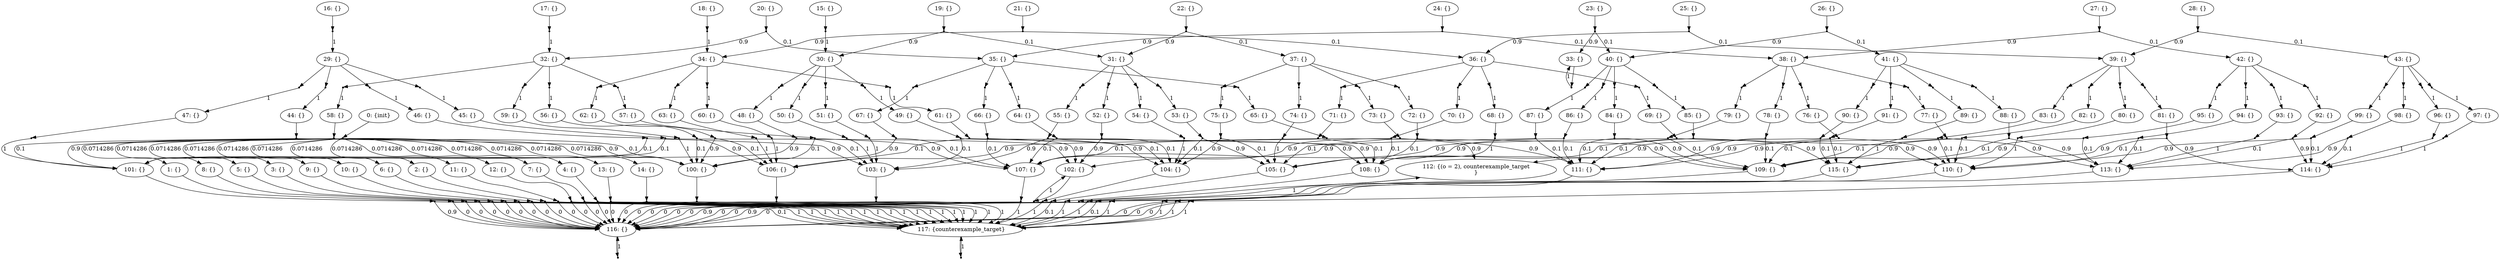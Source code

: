 digraph model {
	0 [ label = "0: {init}" ];
	1 [ label = "1: {}" ];
	2 [ label = "2: {}" ];
	3 [ label = "3: {}" ];
	4 [ label = "4: {}" ];
	5 [ label = "5: {}" ];
	6 [ label = "6: {}" ];
	7 [ label = "7: {}" ];
	8 [ label = "8: {}" ];
	9 [ label = "9: {}" ];
	10 [ label = "10: {}" ];
	11 [ label = "11: {}" ];
	12 [ label = "12: {}" ];
	13 [ label = "13: {}" ];
	14 [ label = "14: {}" ];
	15 [ label = "15: {}" ];
	16 [ label = "16: {}" ];
	17 [ label = "17: {}" ];
	18 [ label = "18: {}" ];
	19 [ label = "19: {}" ];
	20 [ label = "20: {}" ];
	21 [ label = "21: {}" ];
	22 [ label = "22: {}" ];
	23 [ label = "23: {}" ];
	24 [ label = "24: {}" ];
	25 [ label = "25: {}" ];
	26 [ label = "26: {}" ];
	27 [ label = "27: {}" ];
	28 [ label = "28: {}" ];
	29 [ label = "29: {}" ];
	30 [ label = "30: {}" ];
	31 [ label = "31: {}" ];
	32 [ label = "32: {}" ];
	33 [ label = "33: {}" ];
	34 [ label = "34: {}" ];
	35 [ label = "35: {}" ];
	36 [ label = "36: {}" ];
	37 [ label = "37: {}" ];
	38 [ label = "38: {}" ];
	39 [ label = "39: {}" ];
	40 [ label = "40: {}" ];
	41 [ label = "41: {}" ];
	42 [ label = "42: {}" ];
	43 [ label = "43: {}" ];
	44 [ label = "44: {}" ];
	45 [ label = "45: {}" ];
	46 [ label = "46: {}" ];
	47 [ label = "47: {}" ];
	48 [ label = "48: {}" ];
	49 [ label = "49: {}" ];
	50 [ label = "50: {}" ];
	51 [ label = "51: {}" ];
	52 [ label = "52: {}" ];
	53 [ label = "53: {}" ];
	54 [ label = "54: {}" ];
	55 [ label = "55: {}" ];
	56 [ label = "56: {}" ];
	57 [ label = "57: {}" ];
	58 [ label = "58: {}" ];
	59 [ label = "59: {}" ];
	60 [ label = "60: {}" ];
	61 [ label = "61: {}" ];
	62 [ label = "62: {}" ];
	63 [ label = "63: {}" ];
	64 [ label = "64: {}" ];
	65 [ label = "65: {}" ];
	66 [ label = "66: {}" ];
	67 [ label = "67: {}" ];
	68 [ label = "68: {}" ];
	69 [ label = "69: {}" ];
	70 [ label = "70: {}" ];
	71 [ label = "71: {}" ];
	72 [ label = "72: {}" ];
	73 [ label = "73: {}" ];
	74 [ label = "74: {}" ];
	75 [ label = "75: {}" ];
	76 [ label = "76: {}" ];
	77 [ label = "77: {}" ];
	78 [ label = "78: {}" ];
	79 [ label = "79: {}" ];
	80 [ label = "80: {}" ];
	81 [ label = "81: {}" ];
	82 [ label = "82: {}" ];
	83 [ label = "83: {}" ];
	84 [ label = "84: {}" ];
	85 [ label = "85: {}" ];
	86 [ label = "86: {}" ];
	87 [ label = "87: {}" ];
	88 [ label = "88: {}" ];
	89 [ label = "89: {}" ];
	90 [ label = "90: {}" ];
	91 [ label = "91: {}" ];
	92 [ label = "92: {}" ];
	93 [ label = "93: {}" ];
	94 [ label = "94: {}" ];
	95 [ label = "95: {}" ];
	96 [ label = "96: {}" ];
	97 [ label = "97: {}" ];
	98 [ label = "98: {}" ];
	99 [ label = "99: {}" ];
	100 [ label = "100: {}" ];
	101 [ label = "101: {}" ];
	102 [ label = "102: {}" ];
	103 [ label = "103: {}" ];
	104 [ label = "104: {}" ];
	105 [ label = "105: {}" ];
	106 [ label = "106: {}" ];
	107 [ label = "107: {}" ];
	108 [ label = "108: {}" ];
	109 [ label = "109: {}" ];
	110 [ label = "110: {}" ];
	111 [ label = "111: {}" ];
	112 [ label = "112: {(o = 2), counterexample_target
}" ];
	113 [ label = "113: {}" ];
	114 [ label = "114: {}" ];
	115 [ label = "115: {}" ];
	116 [ label = "116: {}" ];
	117 [ label = "117: {counterexample_target}" ];
	"0c0" [shape = "point"];
	0 -> "0c0";
	"0c0" -> 1 [ label= "0.0714286" ];
	"0c0" -> 2 [ label= "0.0714286" ];
	"0c0" -> 3 [ label= "0.0714286" ];
	"0c0" -> 4 [ label= "0.0714286" ];
	"0c0" -> 5 [ label= "0.0714286" ];
	"0c0" -> 6 [ label= "0.0714286" ];
	"0c0" -> 7 [ label= "0.0714286" ];
	"0c0" -> 8 [ label= "0.0714286" ];
	"0c0" -> 9 [ label= "0.0714286" ];
	"0c0" -> 10 [ label= "0.0714286" ];
	"0c0" -> 11 [ label= "0.0714286" ];
	"0c0" -> 12 [ label= "0.0714286" ];
	"0c0" -> 13 [ label= "0.0714286" ];
	"0c0" -> 14 [ label= "0.0714286" ];
	"1c0" [shape = "point"];
	1 -> "1c0";
	"1c0" -> 116 [ label= "0" ];
	"1c0" -> 117 [ label= "1" ];
	"2c0" [shape = "point"];
	2 -> "2c0";
	"2c0" -> 116 [ label= "0" ];
	"2c0" -> 117 [ label= "1" ];
	"3c0" [shape = "point"];
	3 -> "3c0";
	"3c0" -> 116 [ label= "0" ];
	"3c0" -> 117 [ label= "1" ];
	"4c0" [shape = "point"];
	4 -> "4c0";
	"4c0" -> 116 [ label= "0" ];
	"4c0" -> 117 [ label= "1" ];
	"5c0" [shape = "point"];
	5 -> "5c0";
	"5c0" -> 116 [ label= "0" ];
	"5c0" -> 117 [ label= "1" ];
	"6c0" [shape = "point"];
	6 -> "6c0";
	"6c0" -> 116 [ label= "0" ];
	"6c0" -> 117 [ label= "1" ];
	"7c0" [shape = "point"];
	7 -> "7c0";
	"7c0" -> 116 [ label= "0" ];
	"7c0" -> 117 [ label= "1" ];
	"8c0" [shape = "point"];
	8 -> "8c0";
	"8c0" -> 116 [ label= "0" ];
	"8c0" -> 117 [ label= "1" ];
	"9c0" [shape = "point"];
	9 -> "9c0";
	"9c0" -> 116 [ label= "0" ];
	"9c0" -> 117 [ label= "1" ];
	"10c0" [shape = "point"];
	10 -> "10c0";
	"10c0" -> 116 [ label= "0" ];
	"10c0" -> 117 [ label= "1" ];
	"11c0" [shape = "point"];
	11 -> "11c0";
	"11c0" -> 116 [ label= "0" ];
	"11c0" -> 117 [ label= "1" ];
	"12c0" [shape = "point"];
	12 -> "12c0";
	"12c0" -> 116 [ label= "0" ];
	"12c0" -> 117 [ label= "1" ];
	"13c0" [shape = "point"];
	13 -> "13c0";
	"13c0" -> 116 [ label= "0" ];
	"13c0" -> 117 [ label= "1" ];
	"14c0" [shape = "point"];
	14 -> "14c0";
	"14c0" -> 116 [ label= "0" ];
	"14c0" -> 117 [ label= "1" ];
	"15c0" [shape = "point"];
	15 -> "15c0";
	"15c0" -> 30 [ label= "1" ];
	"16c0" [shape = "point"];
	16 -> "16c0";
	"16c0" -> 29 [ label= "1" ];
	"17c0" [shape = "point"];
	17 -> "17c0";
	"17c0" -> 32 [ label= "1" ];
	"18c0" [shape = "point"];
	18 -> "18c0";
	"18c0" -> 34 [ label= "1" ];
	"19c0" [shape = "point"];
	19 -> "19c0";
	"19c0" -> 30 [ label= "0.9" ];
	"19c0" -> 31 [ label= "0.1" ];
	"20c0" [shape = "point"];
	20 -> "20c0";
	"20c0" -> 32 [ label= "0.9" ];
	"20c0" -> 35 [ label= "0.1" ];
	"21c0" [shape = "point"];
	21 -> "21c0";
	"21c0" -> 34 [ label= "0.9" ];
	"21c0" -> 36 [ label= "0.1" ];
	"22c0" [shape = "point"];
	22 -> "22c0";
	"22c0" -> 31 [ label= "0.9" ];
	"22c0" -> 37 [ label= "0.1" ];
	"23c0" [shape = "point"];
	23 -> "23c0";
	"23c0" -> 33 [ label= "0.9" ];
	"23c0" -> 40 [ label= "0.1" ];
	"24c0" [shape = "point"];
	24 -> "24c0";
	"24c0" -> 35 [ label= "0.9" ];
	"24c0" -> 38 [ label= "0.1" ];
	"25c0" [shape = "point"];
	25 -> "25c0";
	"25c0" -> 36 [ label= "0.9" ];
	"25c0" -> 39 [ label= "0.1" ];
	"26c0" [shape = "point"];
	26 -> "26c0";
	"26c0" -> 40 [ label= "0.9" ];
	"26c0" -> 41 [ label= "0.1" ];
	"27c0" [shape = "point"];
	27 -> "27c0";
	"27c0" -> 38 [ label= "0.9" ];
	"27c0" -> 42 [ label= "0.1" ];
	"28c0" [shape = "point"];
	28 -> "28c0";
	"28c0" -> 39 [ label= "0.9" ];
	"28c0" -> 43 [ label= "0.1" ];
	"29c0" [shape = "point"];
	29 -> "29c0";
	"29c0" -> 44 [ label= "1" ];
	"29c1" [shape = "point"];
	29 -> "29c1";
	"29c1" -> 45 [ label= "1" ];
	"29c2" [shape = "point"];
	29 -> "29c2";
	"29c2" -> 46 [ label= "1" ];
	"29c3" [shape = "point"];
	29 -> "29c3";
	"29c3" -> 47 [ label= "1" ];
	"30c0" [shape = "point"];
	30 -> "30c0";
	"30c0" -> 48 [ label= "1" ];
	"30c1" [shape = "point"];
	30 -> "30c1";
	"30c1" -> 49 [ label= "1" ];
	"30c2" [shape = "point"];
	30 -> "30c2";
	"30c2" -> 50 [ label= "1" ];
	"30c3" [shape = "point"];
	30 -> "30c3";
	"30c3" -> 51 [ label= "1" ];
	"31c0" [shape = "point"];
	31 -> "31c0";
	"31c0" -> 52 [ label= "1" ];
	"31c1" [shape = "point"];
	31 -> "31c1";
	"31c1" -> 53 [ label= "1" ];
	"31c2" [shape = "point"];
	31 -> "31c2";
	"31c2" -> 54 [ label= "1" ];
	"31c3" [shape = "point"];
	31 -> "31c3";
	"31c3" -> 55 [ label= "1" ];
	"32c0" [shape = "point"];
	32 -> "32c0";
	"32c0" -> 56 [ label= "1" ];
	"32c1" [shape = "point"];
	32 -> "32c1";
	"32c1" -> 57 [ label= "1" ];
	"32c2" [shape = "point"];
	32 -> "32c2";
	"32c2" -> 58 [ label= "1" ];
	"32c3" [shape = "point"];
	32 -> "32c3";
	"32c3" -> 59 [ label= "1" ];
	"33c0" [shape = "point"];
	33 -> "33c0";
	"33c0" -> 33 [ label= "1" ];
	"34c0" [shape = "point"];
	34 -> "34c0";
	"34c0" -> 60 [ label= "1" ];
	"34c1" [shape = "point"];
	34 -> "34c1";
	"34c1" -> 61 [ label= "1" ];
	"34c2" [shape = "point"];
	34 -> "34c2";
	"34c2" -> 62 [ label= "1" ];
	"34c3" [shape = "point"];
	34 -> "34c3";
	"34c3" -> 63 [ label= "1" ];
	"35c0" [shape = "point"];
	35 -> "35c0";
	"35c0" -> 64 [ label= "1" ];
	"35c1" [shape = "point"];
	35 -> "35c1";
	"35c1" -> 65 [ label= "1" ];
	"35c2" [shape = "point"];
	35 -> "35c2";
	"35c2" -> 66 [ label= "1" ];
	"35c3" [shape = "point"];
	35 -> "35c3";
	"35c3" -> 67 [ label= "1" ];
	"36c0" [shape = "point"];
	36 -> "36c0";
	"36c0" -> 68 [ label= "1" ];
	"36c1" [shape = "point"];
	36 -> "36c1";
	"36c1" -> 69 [ label= "1" ];
	"36c2" [shape = "point"];
	36 -> "36c2";
	"36c2" -> 70 [ label= "1" ];
	"36c3" [shape = "point"];
	36 -> "36c3";
	"36c3" -> 71 [ label= "1" ];
	"37c0" [shape = "point"];
	37 -> "37c0";
	"37c0" -> 72 [ label= "1" ];
	"37c1" [shape = "point"];
	37 -> "37c1";
	"37c1" -> 73 [ label= "1" ];
	"37c2" [shape = "point"];
	37 -> "37c2";
	"37c2" -> 74 [ label= "1" ];
	"37c3" [shape = "point"];
	37 -> "37c3";
	"37c3" -> 75 [ label= "1" ];
	"38c0" [shape = "point"];
	38 -> "38c0";
	"38c0" -> 76 [ label= "1" ];
	"38c1" [shape = "point"];
	38 -> "38c1";
	"38c1" -> 77 [ label= "1" ];
	"38c2" [shape = "point"];
	38 -> "38c2";
	"38c2" -> 78 [ label= "1" ];
	"38c3" [shape = "point"];
	38 -> "38c3";
	"38c3" -> 79 [ label= "1" ];
	"39c0" [shape = "point"];
	39 -> "39c0";
	"39c0" -> 80 [ label= "1" ];
	"39c1" [shape = "point"];
	39 -> "39c1";
	"39c1" -> 81 [ label= "1" ];
	"39c2" [shape = "point"];
	39 -> "39c2";
	"39c2" -> 82 [ label= "1" ];
	"39c3" [shape = "point"];
	39 -> "39c3";
	"39c3" -> 83 [ label= "1" ];
	"40c0" [shape = "point"];
	40 -> "40c0";
	"40c0" -> 84 [ label= "1" ];
	"40c1" [shape = "point"];
	40 -> "40c1";
	"40c1" -> 85 [ label= "1" ];
	"40c2" [shape = "point"];
	40 -> "40c2";
	"40c2" -> 86 [ label= "1" ];
	"40c3" [shape = "point"];
	40 -> "40c3";
	"40c3" -> 87 [ label= "1" ];
	"41c0" [shape = "point"];
	41 -> "41c0";
	"41c0" -> 88 [ label= "1" ];
	"41c1" [shape = "point"];
	41 -> "41c1";
	"41c1" -> 89 [ label= "1" ];
	"41c2" [shape = "point"];
	41 -> "41c2";
	"41c2" -> 90 [ label= "1" ];
	"41c3" [shape = "point"];
	41 -> "41c3";
	"41c3" -> 91 [ label= "1" ];
	"42c0" [shape = "point"];
	42 -> "42c0";
	"42c0" -> 92 [ label= "1" ];
	"42c1" [shape = "point"];
	42 -> "42c1";
	"42c1" -> 93 [ label= "1" ];
	"42c2" [shape = "point"];
	42 -> "42c2";
	"42c2" -> 94 [ label= "1" ];
	"42c3" [shape = "point"];
	42 -> "42c3";
	"42c3" -> 95 [ label= "1" ];
	"43c0" [shape = "point"];
	43 -> "43c0";
	"43c0" -> 96 [ label= "1" ];
	"43c1" [shape = "point"];
	43 -> "43c1";
	"43c1" -> 97 [ label= "1" ];
	"43c2" [shape = "point"];
	43 -> "43c2";
	"43c2" -> 98 [ label= "1" ];
	"43c3" [shape = "point"];
	43 -> "43c3";
	"43c3" -> 99 [ label= "1" ];
	"44c0" [shape = "point"];
	44 -> "44c0";
	"44c0" -> 100 [ label= "0.9" ];
	"44c0" -> 101 [ label= "0.1" ];
	"45c0" [shape = "point"];
	45 -> "45c0";
	"45c0" -> 101 [ label= "0.1" ];
	"45c0" -> 102 [ label= "0.9" ];
	"46c0" [shape = "point"];
	46 -> "46c0";
	"46c0" -> 101 [ label= "0.1" ];
	"46c0" -> 103 [ label= "0.9" ];
	"47c0" [shape = "point"];
	47 -> "47c0";
	"47c0" -> 101 [ label= "1" ];
	"48c0" [shape = "point"];
	48 -> "48c0";
	"48c0" -> 101 [ label= "0.9" ];
	"48c0" -> 103 [ label= "0.1" ];
	"49c0" [shape = "point"];
	49 -> "49c0";
	"49c0" -> 103 [ label= "0.1" ];
	"49c0" -> 104 [ label= "0.9" ];
	"50c0" [shape = "point"];
	50 -> "50c0";
	"50c0" -> 103 [ label= "1" ];
	"51c0" [shape = "point"];
	51 -> "51c0";
	"51c0" -> 103 [ label= "1" ];
	"52c0" [shape = "point"];
	52 -> "52c0";
	"52c0" -> 102 [ label= "0.9" ];
	"52c0" -> 104 [ label= "0.1" ];
	"53c0" [shape = "point"];
	53 -> "53c0";
	"53c0" -> 104 [ label= "0.1" ];
	"53c0" -> 105 [ label= "0.9" ];
	"54c0" [shape = "point"];
	54 -> "54c0";
	"54c0" -> 104 [ label= "1" ];
	"55c0" [shape = "point"];
	55 -> "55c0";
	"55c0" -> 103 [ label= "0.9" ];
	"55c0" -> 104 [ label= "0.1" ];
	"56c0" [shape = "point"];
	56 -> "56c0";
	"56c0" -> 100 [ label= "0.1" ];
	"56c0" -> 106 [ label= "0.9" ];
	"57c0" [shape = "point"];
	57 -> "57c0";
	"57c0" -> 100 [ label= "0.1" ];
	"57c0" -> 107 [ label= "0.9" ];
	"58c0" [shape = "point"];
	58 -> "58c0";
	"58c0" -> 100 [ label= "0.1" ];
	"58c0" -> 101 [ label= "0.9" ];
	"59c0" [shape = "point"];
	59 -> "59c0";
	"59c0" -> 100 [ label= "1" ];
	"60c0" [shape = "point"];
	60 -> "60c0";
	"60c0" -> 106 [ label= "1" ];
	"61c0" [shape = "point"];
	61 -> "61c0";
	"61c0" -> 106 [ label= "0.1" ];
	"61c0" -> 108 [ label= "0.9" ];
	"62c0" [shape = "point"];
	62 -> "62c0";
	"62c0" -> 100 [ label= "0.9" ];
	"62c0" -> 106 [ label= "0.1" ];
	"63c0" [shape = "point"];
	63 -> "63c0";
	"63c0" -> 106 [ label= "1" ];
	"64c0" [shape = "point"];
	64 -> "64c0";
	"64c0" -> 107 [ label= "0.1" ];
	"64c0" -> 108 [ label= "0.9" ];
	"65c0" [shape = "point"];
	65 -> "65c0";
	"65c0" -> 107 [ label= "0.1" ];
	"65c0" -> 109 [ label= "0.9" ];
	"66c0" [shape = "point"];
	66 -> "66c0";
	"66c0" -> 102 [ label= "0.9" ];
	"66c0" -> 107 [ label= "0.1" ];
	"67c0" [shape = "point"];
	67 -> "67c0";
	"67c0" -> 100 [ label= "0.9" ];
	"67c0" -> 107 [ label= "0.1" ];
	"68c0" [shape = "point"];
	68 -> "68c0";
	"68c0" -> 108 [ label= "1" ];
	"69c0" [shape = "point"];
	69 -> "69c0";
	"69c0" -> 108 [ label= "0.1" ];
	"69c0" -> 110 [ label= "0.9" ];
	"70c0" [shape = "point"];
	70 -> "70c0";
	"70c0" -> 107 [ label= "0.9" ];
	"70c0" -> 108 [ label= "0.1" ];
	"71c0" [shape = "point"];
	71 -> "71c0";
	"71c0" -> 106 [ label= "0.9" ];
	"71c0" -> 108 [ label= "0.1" ];
	"72c0" [shape = "point"];
	72 -> "72c0";
	"72c0" -> 105 [ label= "0.1" ];
	"72c0" -> 111 [ label= "0.9" ];
	"73c0" [shape = "point"];
	73 -> "73c0";
	"73c0" -> 105 [ label= "0.1" ];
	"73c0" -> 112 [ label= "0.9" ];
	"74c0" [shape = "point"];
	74 -> "74c0";
	"74c0" -> 105 [ label= "1" ];
	"75c0" [shape = "point"];
	75 -> "75c0";
	"75c0" -> 104 [ label= "0.9" ];
	"75c0" -> 105 [ label= "0.1" ];
	"76c0" [shape = "point"];
	76 -> "76c0";
	"76c0" -> 109 [ label= "0.1" ];
	"76c0" -> 110 [ label= "0.9" ];
	"77c0" [shape = "point"];
	77 -> "77c0";
	"77c0" -> 109 [ label= "0.1" ];
	"77c0" -> 113 [ label= "0.9" ];
	"78c0" [shape = "point"];
	78 -> "78c0";
	"78c0" -> 109 [ label= "0.1" ];
	"78c0" -> 111 [ label= "0.9" ];
	"79c0" [shape = "point"];
	79 -> "79c0";
	"79c0" -> 107 [ label= "0.9" ];
	"79c0" -> 109 [ label= "0.1" ];
	"80c0" [shape = "point"];
	80 -> "80c0";
	"80c0" -> 110 [ label= "1" ];
	"81c0" [shape = "point"];
	81 -> "81c0";
	"81c0" -> 110 [ label= "0.1" ];
	"81c0" -> 114 [ label= "0.9" ];
	"82c0" [shape = "point"];
	82 -> "82c0";
	"82c0" -> 109 [ label= "0.9" ];
	"82c0" -> 110 [ label= "0.1" ];
	"83c0" [shape = "point"];
	83 -> "83c0";
	"83c0" -> 108 [ label= "0.9" ];
	"83c0" -> 110 [ label= "0.1" ];
	"84c0" [shape = "point"];
	84 -> "84c0";
	"84c0" -> 109 [ label= "0.9" ];
	"84c0" -> 111 [ label= "0.1" ];
	"85c0" [shape = "point"];
	85 -> "85c0";
	"85c0" -> 111 [ label= "0.1" ];
	"85c0" -> 115 [ label= "0.9" ];
	"86c0" [shape = "point"];
	86 -> "86c0";
	"86c0" -> 105 [ label= "0.9" ];
	"86c0" -> 111 [ label= "0.1" ];
	"87c0" [shape = "point"];
	87 -> "87c0";
	"87c0" -> 102 [ label= "0.9" ];
	"87c0" -> 111 [ label= "0.1" ];
	"88c0" [shape = "point"];
	88 -> "88c0";
	"88c0" -> 113 [ label= "0.9" ];
	"88c0" -> 115 [ label= "0.1" ];
	"89c0" [shape = "point"];
	89 -> "89c0";
	"89c0" -> 115 [ label= "1" ];
	"90c0" [shape = "point"];
	90 -> "90c0";
	"90c0" -> 112 [ label= "0.9" ];
	"90c0" -> 115 [ label= "0.1" ];
	"91c0" [shape = "point"];
	91 -> "91c0";
	"91c0" -> 111 [ label= "0.9" ];
	"91c0" -> 115 [ label= "0.1" ];
	"92c0" [shape = "point"];
	92 -> "92c0";
	"92c0" -> 113 [ label= "0.1" ];
	"92c0" -> 114 [ label= "0.9" ];
	"93c0" [shape = "point"];
	93 -> "93c0";
	"93c0" -> 113 [ label= "1" ];
	"94c0" [shape = "point"];
	94 -> "94c0";
	"94c0" -> 113 [ label= "0.1" ];
	"94c0" -> 115 [ label= "0.9" ];
	"95c0" [shape = "point"];
	95 -> "95c0";
	"95c0" -> 109 [ label= "0.9" ];
	"95c0" -> 113 [ label= "0.1" ];
	"96c0" [shape = "point"];
	96 -> "96c0";
	"96c0" -> 114 [ label= "1" ];
	"97c0" [shape = "point"];
	97 -> "97c0";
	"97c0" -> 114 [ label= "1" ];
	"98c0" [shape = "point"];
	98 -> "98c0";
	"98c0" -> 113 [ label= "0.9" ];
	"98c0" -> 114 [ label= "0.1" ];
	"99c0" [shape = "point"];
	99 -> "99c0";
	"99c0" -> 110 [ label= "0.9" ];
	"99c0" -> 114 [ label= "0.1" ];
	"100c0" [shape = "point"];
	100 -> "100c0";
	"100c0" -> 116 [ label= "0" ];
	"100c0" -> 117 [ label= "1" ];
	"101c0" [shape = "point"];
	101 -> "101c0";
	"101c0" -> 116 [ label= "0.9" ];
	"101c0" -> 117 [ label= "0.1" ];
	"102c0" [shape = "point"];
	102 -> "102c0";
	"102c0" -> 102 [ label= "1" ];
	"103c0" [shape = "point"];
	103 -> "103c0";
	"103c0" -> 116 [ label= "0" ];
	"103c0" -> 117 [ label= "1" ];
	"104c0" [shape = "point"];
	104 -> "104c0";
	"104c0" -> 116 [ label= "0" ];
	"104c0" -> 117 [ label= "1" ];
	"105c0" [shape = "point"];
	105 -> "105c0";
	"105c0" -> 116 [ label= "0.9" ];
	"105c0" -> 117 [ label= "0.1" ];
	"106c0" [shape = "point"];
	106 -> "106c0";
	"106c0" -> 116 [ label= "0" ];
	"106c0" -> 117 [ label= "1" ];
	"107c0" [shape = "point"];
	107 -> "107c0";
	"107c0" -> 116 [ label= "0" ];
	"107c0" -> 117 [ label= "1" ];
	"108c0" [shape = "point"];
	108 -> "108c0";
	"108c0" -> 116 [ label= "0" ];
	"108c0" -> 117 [ label= "1" ];
	"109c0" [shape = "point"];
	109 -> "109c0";
	"109c0" -> 116 [ label= "0.9" ];
	"109c0" -> 117 [ label= "0.1" ];
	"110c0" [shape = "point"];
	110 -> "110c0";
	"110c0" -> 116 [ label= "0" ];
	"110c0" -> 117 [ label= "1" ];
	"111c0" [shape = "point"];
	111 -> "111c0";
	"111c0" -> 116 [ label= "0" ];
	"111c0" -> 117 [ label= "1" ];
	"112c0" [shape = "point"];
	112 -> "112c0";
	"112c0" -> 112 [ label= "1" ];
	"113c0" [shape = "point"];
	113 -> "113c0";
	"113c0" -> 116 [ label= "0" ];
	"113c0" -> 117 [ label= "1" ];
	"114c0" [shape = "point"];
	114 -> "114c0";
	"114c0" -> 116 [ label= "0" ];
	"114c0" -> 117 [ label= "1" ];
	"115c0" [shape = "point"];
	115 -> "115c0";
	"115c0" -> 116 [ label= "0" ];
	"115c0" -> 117 [ label= "1" ];
	"116c0" [shape = "point"];
	116 -> "116c0";
	"116c0" -> 116 [ label= "1" ];
	"117c0" [shape = "point"];
	117 -> "117c0";
	"117c0" -> 117 [ label= "1" ];
}
